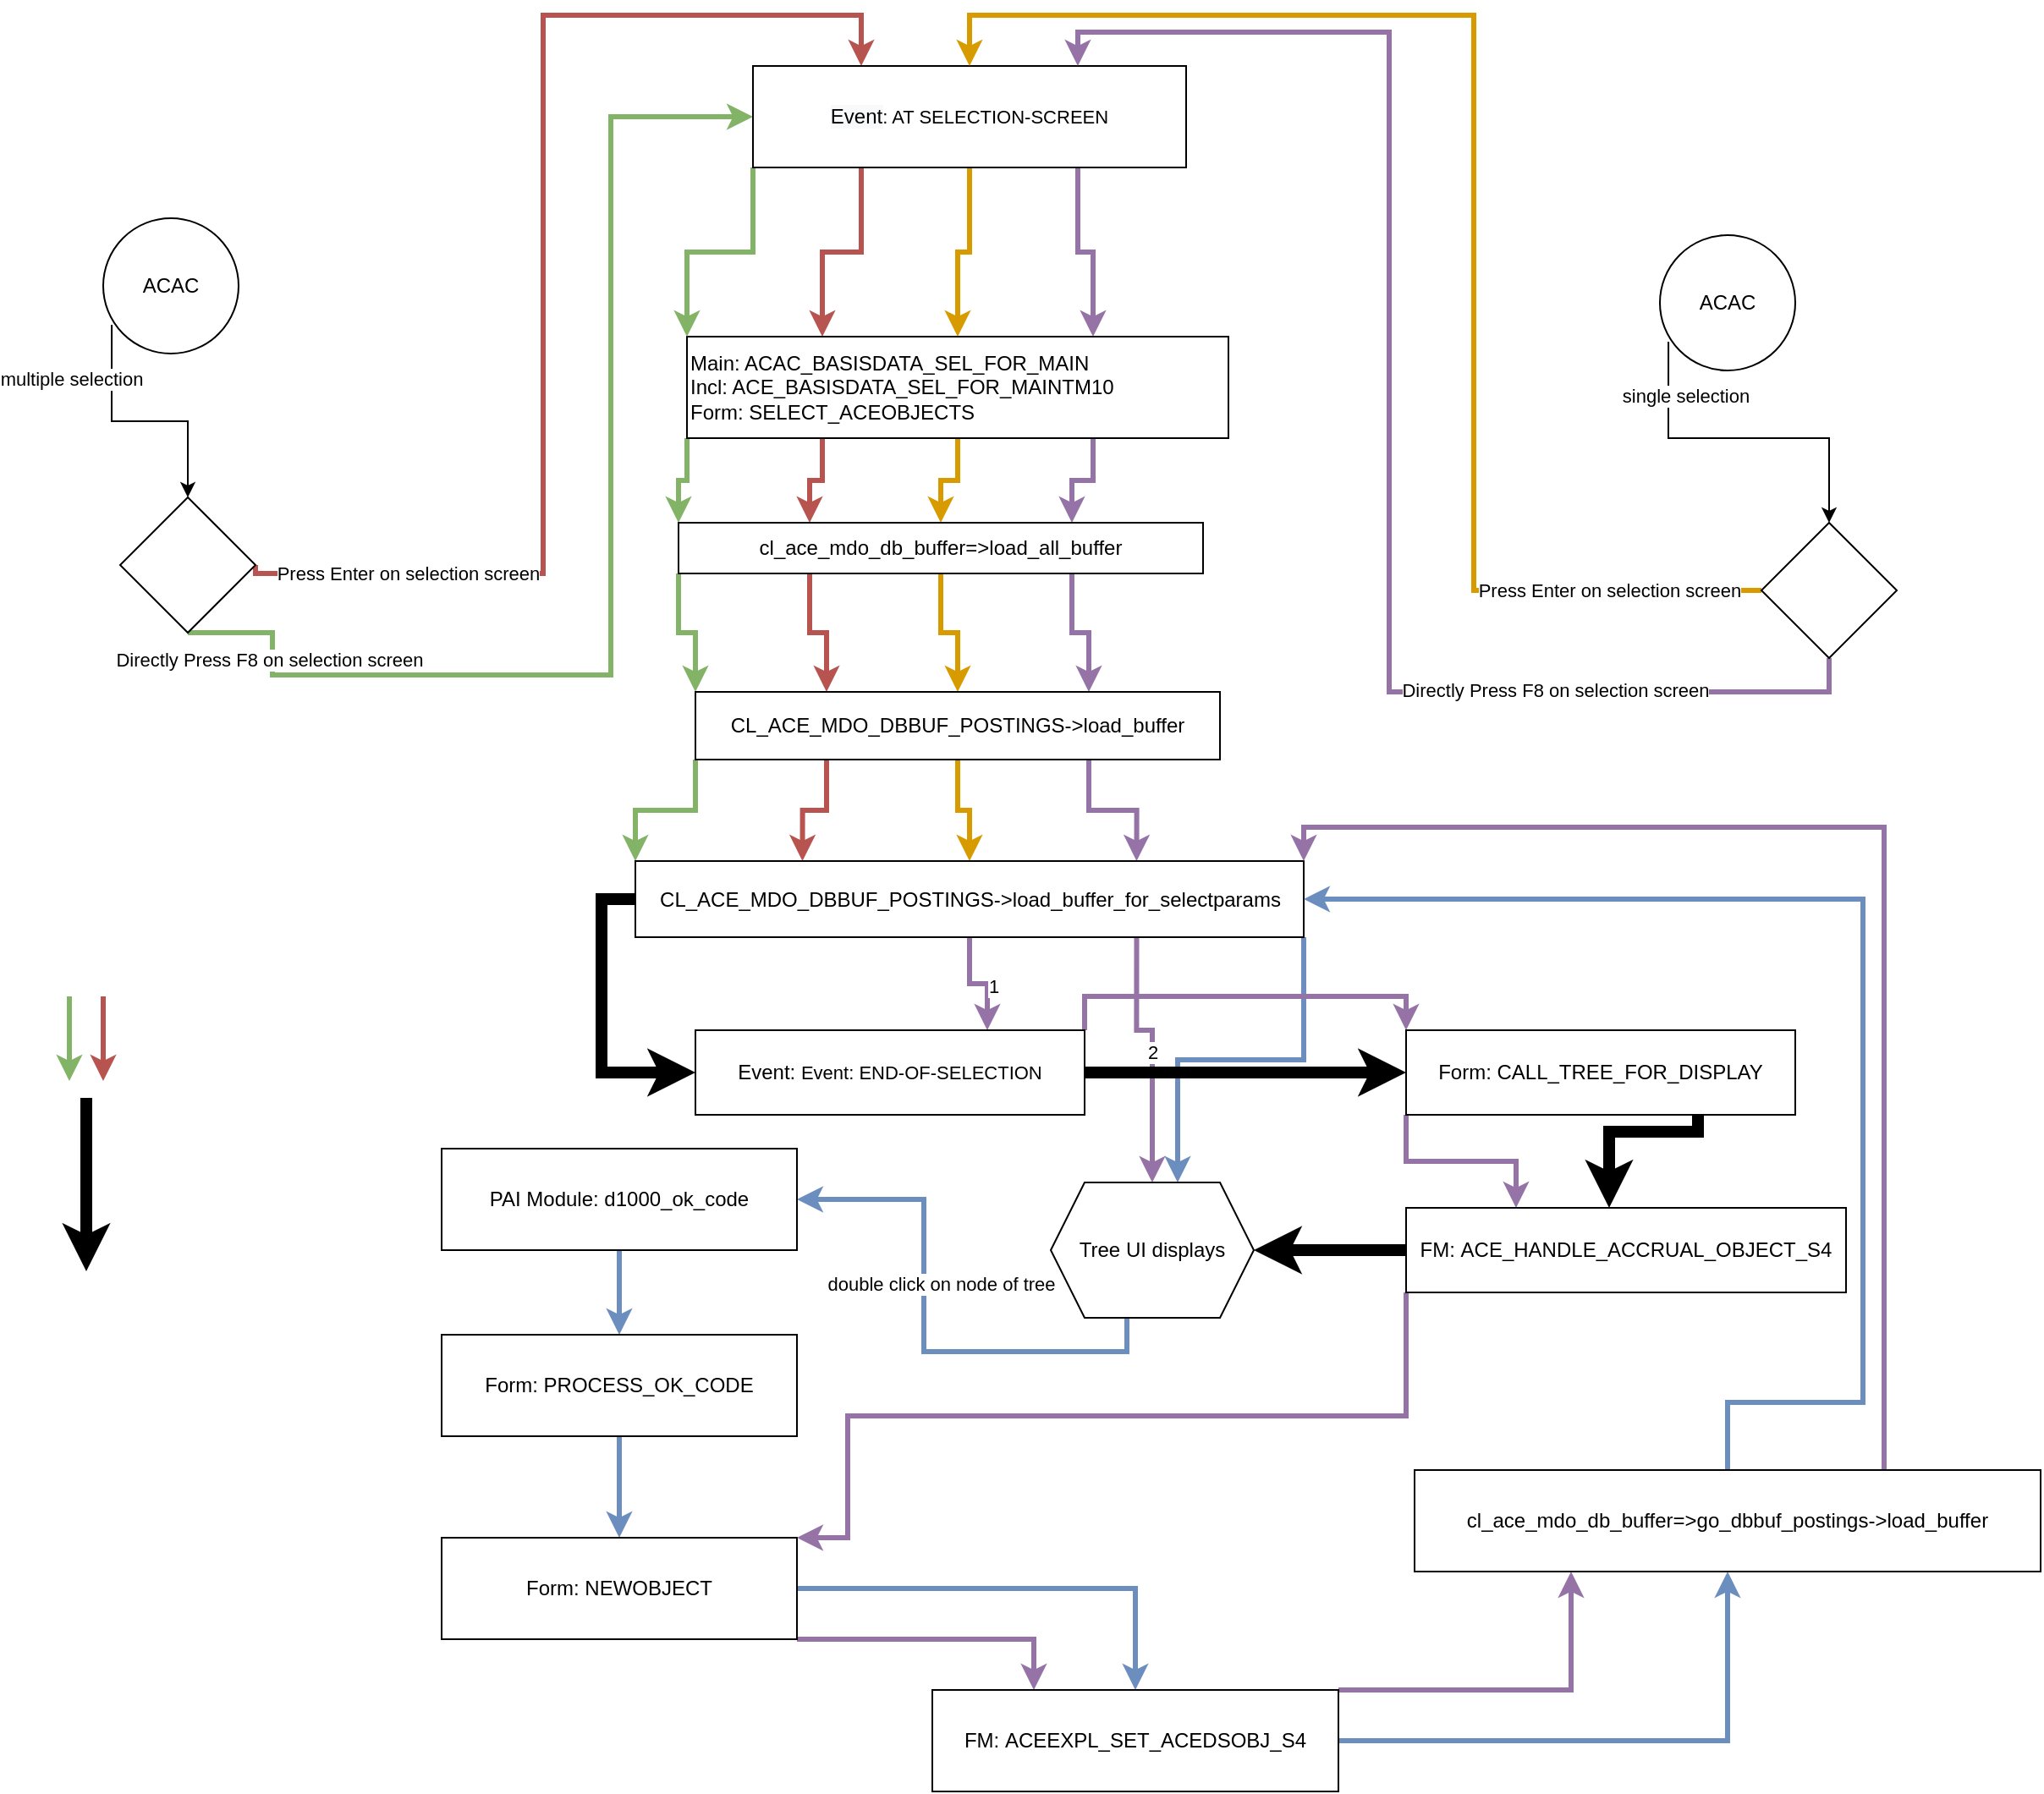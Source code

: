 <mxfile version="13.7.5" type="github">
  <diagram id="0mYaCN3qe747mq3e9iOZ" name="Page-1">
    <mxGraphModel dx="2622" dy="773" grid="1" gridSize="10" guides="1" tooltips="1" connect="1" arrows="1" fold="1" page="1" pageScale="1" pageWidth="1200" pageHeight="1920" math="0" shadow="0">
      <root>
        <mxCell id="0" />
        <mxCell id="1" parent="0" />
        <mxCell id="40Ze9KYtn5aqHLdsqzYY-5" value="" style="edgeStyle=orthogonalEdgeStyle;rounded=0;orthogonalLoop=1;jettySize=auto;html=1;strokeColor=#b85450;strokeWidth=3;fillColor=#f8cecc;exitX=0.25;exitY=1;exitDx=0;exitDy=0;entryX=0.25;entryY=0;entryDx=0;entryDy=0;" parent="1" source="rgbOEal_TrCjj79onmxh-1" target="40Ze9KYtn5aqHLdsqzYY-4" edge="1">
          <mxGeometry relative="1" as="geometry" />
        </mxCell>
        <mxCell id="40Ze9KYtn5aqHLdsqzYY-27" style="edgeStyle=orthogonalEdgeStyle;rounded=0;orthogonalLoop=1;jettySize=auto;html=1;exitX=0;exitY=1;exitDx=0;exitDy=0;entryX=0;entryY=0;entryDx=0;entryDy=0;strokeWidth=3;strokeColor=#82b366;fillColor=#d5e8d4;" parent="1" source="rgbOEal_TrCjj79onmxh-1" target="40Ze9KYtn5aqHLdsqzYY-4" edge="1">
          <mxGeometry relative="1" as="geometry" />
        </mxCell>
        <mxCell id="ZwONIrTSn7If3N10A5RL-27" style="edgeStyle=orthogonalEdgeStyle;rounded=0;orthogonalLoop=1;jettySize=auto;html=1;exitX=0.5;exitY=1;exitDx=0;exitDy=0;strokeColor=#d79b00;strokeWidth=3;fillColor=#ffe6cc;" edge="1" parent="1" source="rgbOEal_TrCjj79onmxh-1" target="40Ze9KYtn5aqHLdsqzYY-4">
          <mxGeometry relative="1" as="geometry" />
        </mxCell>
        <mxCell id="ZwONIrTSn7If3N10A5RL-36" style="edgeStyle=orthogonalEdgeStyle;rounded=0;orthogonalLoop=1;jettySize=auto;html=1;exitX=0.75;exitY=1;exitDx=0;exitDy=0;entryX=0.75;entryY=0;entryDx=0;entryDy=0;strokeColor=#9673a6;strokeWidth=3;fillColor=#e1d5e7;" edge="1" parent="1" source="rgbOEal_TrCjj79onmxh-1" target="40Ze9KYtn5aqHLdsqzYY-4">
          <mxGeometry relative="1" as="geometry" />
        </mxCell>
        <mxCell id="rgbOEal_TrCjj79onmxh-1" value="Main: ACAC_BASISDATA_SEL_FOR_MAIN&lt;br&gt;&lt;div&gt;&lt;span&gt;Incl: ACE_BASISDATA_SEL_FOR_MAINTM10&lt;/span&gt;&lt;/div&gt;&lt;div&gt;&lt;/div&gt;Form: SELECT_ACEOBJECTS" style="rounded=0;whiteSpace=wrap;html=1;align=left;" parent="1" vertex="1">
          <mxGeometry x="395" y="200" width="320" height="60" as="geometry" />
        </mxCell>
        <mxCell id="40Ze9KYtn5aqHLdsqzYY-2" style="edgeStyle=orthogonalEdgeStyle;rounded=0;orthogonalLoop=1;jettySize=auto;html=1;exitX=0.063;exitY=0.788;exitDx=0;exitDy=0;exitPerimeter=0;entryX=0.5;entryY=0;entryDx=0;entryDy=0;" parent="1" source="40Ze9KYtn5aqHLdsqzYY-1" target="40Ze9KYtn5aqHLdsqzYY-10" edge="1">
          <mxGeometry relative="1" as="geometry">
            <Array as="points">
              <mxPoint x="55" y="250" />
              <mxPoint x="100" y="250" />
            </Array>
          </mxGeometry>
        </mxCell>
        <mxCell id="40Ze9KYtn5aqHLdsqzYY-3" value="multiple selection" style="edgeLabel;html=1;align=center;verticalAlign=middle;resizable=0;points=[];" parent="40Ze9KYtn5aqHLdsqzYY-2" vertex="1" connectable="0">
          <mxGeometry x="0.226" y="3" relative="1" as="geometry">
            <mxPoint x="-57.04" y="-22" as="offset" />
          </mxGeometry>
        </mxCell>
        <mxCell id="40Ze9KYtn5aqHLdsqzYY-1" value="ACAC" style="ellipse;whiteSpace=wrap;html=1;aspect=fixed;" parent="1" vertex="1">
          <mxGeometry x="50" y="130" width="80" height="80" as="geometry" />
        </mxCell>
        <mxCell id="40Ze9KYtn5aqHLdsqzYY-7" value="" style="edgeStyle=orthogonalEdgeStyle;rounded=0;orthogonalLoop=1;jettySize=auto;html=1;strokeColor=#b85450;strokeWidth=3;fillColor=#f8cecc;exitX=0.25;exitY=1;exitDx=0;exitDy=0;entryX=0.25;entryY=0;entryDx=0;entryDy=0;" parent="1" source="40Ze9KYtn5aqHLdsqzYY-4" target="40Ze9KYtn5aqHLdsqzYY-6" edge="1">
          <mxGeometry relative="1" as="geometry" />
        </mxCell>
        <mxCell id="40Ze9KYtn5aqHLdsqzYY-28" style="edgeStyle=orthogonalEdgeStyle;rounded=0;orthogonalLoop=1;jettySize=auto;html=1;exitX=0;exitY=1;exitDx=0;exitDy=0;entryX=0;entryY=0;entryDx=0;entryDy=0;strokeWidth=3;strokeColor=#82b366;fillColor=#d5e8d4;" parent="1" source="40Ze9KYtn5aqHLdsqzYY-4" target="40Ze9KYtn5aqHLdsqzYY-6" edge="1">
          <mxGeometry relative="1" as="geometry" />
        </mxCell>
        <mxCell id="ZwONIrTSn7If3N10A5RL-28" style="edgeStyle=orthogonalEdgeStyle;rounded=0;orthogonalLoop=1;jettySize=auto;html=1;entryX=0.5;entryY=0;entryDx=0;entryDy=0;strokeColor=#d79b00;strokeWidth=3;fillColor=#ffe6cc;" edge="1" parent="1" source="40Ze9KYtn5aqHLdsqzYY-4" target="40Ze9KYtn5aqHLdsqzYY-6">
          <mxGeometry relative="1" as="geometry" />
        </mxCell>
        <mxCell id="ZwONIrTSn7If3N10A5RL-37" style="edgeStyle=orthogonalEdgeStyle;rounded=0;orthogonalLoop=1;jettySize=auto;html=1;exitX=0.75;exitY=1;exitDx=0;exitDy=0;entryX=0.75;entryY=0;entryDx=0;entryDy=0;strokeColor=#9673a6;strokeWidth=3;fillColor=#e1d5e7;" edge="1" parent="1" source="40Ze9KYtn5aqHLdsqzYY-4" target="40Ze9KYtn5aqHLdsqzYY-6">
          <mxGeometry relative="1" as="geometry" />
        </mxCell>
        <mxCell id="40Ze9KYtn5aqHLdsqzYY-4" value="cl_ace_mdo_db_buffer=&amp;gt;load_all_buffer" style="rounded=0;whiteSpace=wrap;html=1;" parent="1" vertex="1">
          <mxGeometry x="390" y="310" width="310" height="30" as="geometry" />
        </mxCell>
        <mxCell id="40Ze9KYtn5aqHLdsqzYY-9" value="" style="edgeStyle=orthogonalEdgeStyle;rounded=0;orthogonalLoop=1;jettySize=auto;html=1;strokeColor=#b85450;strokeWidth=3;fillColor=#f8cecc;exitX=0.25;exitY=1;exitDx=0;exitDy=0;entryX=0.25;entryY=0;entryDx=0;entryDy=0;" parent="1" source="40Ze9KYtn5aqHLdsqzYY-6" target="40Ze9KYtn5aqHLdsqzYY-8" edge="1">
          <mxGeometry relative="1" as="geometry" />
        </mxCell>
        <mxCell id="40Ze9KYtn5aqHLdsqzYY-29" style="edgeStyle=orthogonalEdgeStyle;rounded=0;orthogonalLoop=1;jettySize=auto;html=1;exitX=0;exitY=1;exitDx=0;exitDy=0;entryX=0;entryY=0;entryDx=0;entryDy=0;strokeWidth=3;strokeColor=#82b366;fillColor=#d5e8d4;" parent="1" source="40Ze9KYtn5aqHLdsqzYY-6" target="40Ze9KYtn5aqHLdsqzYY-8" edge="1">
          <mxGeometry relative="1" as="geometry" />
        </mxCell>
        <mxCell id="ZwONIrTSn7If3N10A5RL-29" style="edgeStyle=orthogonalEdgeStyle;rounded=0;orthogonalLoop=1;jettySize=auto;html=1;exitX=0.5;exitY=1;exitDx=0;exitDy=0;entryX=0.5;entryY=0;entryDx=0;entryDy=0;strokeColor=#d79b00;strokeWidth=3;fillColor=#ffe6cc;" edge="1" parent="1" source="40Ze9KYtn5aqHLdsqzYY-6" target="40Ze9KYtn5aqHLdsqzYY-8">
          <mxGeometry relative="1" as="geometry" />
        </mxCell>
        <mxCell id="ZwONIrTSn7If3N10A5RL-38" style="edgeStyle=orthogonalEdgeStyle;rounded=0;orthogonalLoop=1;jettySize=auto;html=1;exitX=0.75;exitY=1;exitDx=0;exitDy=0;entryX=0.75;entryY=0;entryDx=0;entryDy=0;strokeColor=#9673a6;strokeWidth=3;fillColor=#e1d5e7;" edge="1" parent="1" source="40Ze9KYtn5aqHLdsqzYY-6" target="40Ze9KYtn5aqHLdsqzYY-8">
          <mxGeometry relative="1" as="geometry" />
        </mxCell>
        <mxCell id="40Ze9KYtn5aqHLdsqzYY-6" value="CL_ACE_MDO_DBBUF_POSTINGS-&amp;gt;load_buffer" style="rounded=0;whiteSpace=wrap;html=1;" parent="1" vertex="1">
          <mxGeometry x="400" y="410" width="310" height="40" as="geometry" />
        </mxCell>
        <mxCell id="ZwONIrTSn7If3N10A5RL-15" style="edgeStyle=orthogonalEdgeStyle;rounded=0;orthogonalLoop=1;jettySize=auto;html=1;strokeWidth=7;entryX=0;entryY=0.5;entryDx=0;entryDy=0;exitX=0;exitY=0.5;exitDx=0;exitDy=0;" edge="1" parent="1" source="40Ze9KYtn5aqHLdsqzYY-8" target="ZwONIrTSn7If3N10A5RL-30">
          <mxGeometry relative="1" as="geometry" />
        </mxCell>
        <mxCell id="ZwONIrTSn7If3N10A5RL-39" style="edgeStyle=orthogonalEdgeStyle;rounded=0;orthogonalLoop=1;jettySize=auto;html=1;exitX=0.5;exitY=1;exitDx=0;exitDy=0;entryX=0.75;entryY=0;entryDx=0;entryDy=0;strokeColor=#9673a6;strokeWidth=3;fillColor=#e1d5e7;" edge="1" parent="1" source="40Ze9KYtn5aqHLdsqzYY-8" target="ZwONIrTSn7If3N10A5RL-30">
          <mxGeometry relative="1" as="geometry" />
        </mxCell>
        <mxCell id="ZwONIrTSn7If3N10A5RL-55" value="1" style="edgeLabel;html=1;align=center;verticalAlign=middle;resizable=0;points=[];" vertex="1" connectable="0" parent="ZwONIrTSn7If3N10A5RL-39">
          <mxGeometry x="0.191" y="3" relative="1" as="geometry">
            <mxPoint as="offset" />
          </mxGeometry>
        </mxCell>
        <mxCell id="ZwONIrTSn7If3N10A5RL-56" value="2" style="edgeStyle=orthogonalEdgeStyle;rounded=0;orthogonalLoop=1;jettySize=auto;html=1;exitX=0.75;exitY=1;exitDx=0;exitDy=0;strokeColor=#9673a6;strokeWidth=3;fillColor=#e1d5e7;" edge="1" parent="1" source="40Ze9KYtn5aqHLdsqzYY-8" target="40Ze9KYtn5aqHLdsqzYY-15">
          <mxGeometry relative="1" as="geometry">
            <Array as="points">
              <mxPoint x="661" y="610" />
              <mxPoint x="670" y="610" />
            </Array>
          </mxGeometry>
        </mxCell>
        <mxCell id="ZwONIrTSn7If3N10A5RL-57" style="edgeStyle=orthogonalEdgeStyle;rounded=0;orthogonalLoop=1;jettySize=auto;html=1;exitX=1;exitY=1;exitDx=0;exitDy=0;entryX=0.625;entryY=0;entryDx=0;entryDy=0;strokeColor=#6c8ebf;strokeWidth=3;fillColor=#dae8fc;" edge="1" parent="1" source="40Ze9KYtn5aqHLdsqzYY-8" target="40Ze9KYtn5aqHLdsqzYY-15">
          <mxGeometry relative="1" as="geometry" />
        </mxCell>
        <mxCell id="40Ze9KYtn5aqHLdsqzYY-8" value="CL_ACE_MDO_DBBUF_POSTINGS-&amp;gt;load_buffer_for_selectparams" style="rounded=0;whiteSpace=wrap;html=1;" parent="1" vertex="1">
          <mxGeometry x="364.5" y="510" width="395" height="45" as="geometry" />
        </mxCell>
        <mxCell id="40Ze9KYtn5aqHLdsqzYY-11" style="edgeStyle=orthogonalEdgeStyle;rounded=0;orthogonalLoop=1;jettySize=auto;html=1;exitX=1;exitY=0.5;exitDx=0;exitDy=0;fillColor=#f8cecc;strokeColor=#b85450;strokeWidth=3;entryX=0.25;entryY=0;entryDx=0;entryDy=0;" parent="1" source="40Ze9KYtn5aqHLdsqzYY-10" target="40Ze9KYtn5aqHLdsqzYY-22" edge="1">
          <mxGeometry relative="1" as="geometry">
            <mxPoint x="540" y="200" as="targetPoint" />
            <Array as="points">
              <mxPoint x="310" y="340" />
              <mxPoint x="310" y="10" />
              <mxPoint x="498" y="10" />
            </Array>
          </mxGeometry>
        </mxCell>
        <mxCell id="ZwONIrTSn7If3N10A5RL-24" value="Press Enter on selection screen" style="edgeLabel;html=1;align=center;verticalAlign=middle;resizable=0;points=[];" vertex="1" connectable="0" parent="40Ze9KYtn5aqHLdsqzYY-11">
          <mxGeometry x="-0.823" y="-1" relative="1" as="geometry">
            <mxPoint x="31" y="-1" as="offset" />
          </mxGeometry>
        </mxCell>
        <mxCell id="40Ze9KYtn5aqHLdsqzYY-20" style="edgeStyle=orthogonalEdgeStyle;rounded=0;orthogonalLoop=1;jettySize=auto;html=1;exitX=0.5;exitY=1;exitDx=0;exitDy=0;entryX=0;entryY=0.5;entryDx=0;entryDy=0;strokeWidth=3;strokeColor=#82b366;fillColor=#d5e8d4;" parent="1" source="40Ze9KYtn5aqHLdsqzYY-10" target="40Ze9KYtn5aqHLdsqzYY-22" edge="1">
          <mxGeometry relative="1" as="geometry">
            <Array as="points">
              <mxPoint x="150" y="400" />
              <mxPoint x="350" y="400" />
              <mxPoint x="350" y="70" />
            </Array>
          </mxGeometry>
        </mxCell>
        <mxCell id="40Ze9KYtn5aqHLdsqzYY-21" value="Directly Press F8 on selection screen" style="edgeLabel;html=1;align=center;verticalAlign=middle;resizable=0;points=[];" parent="40Ze9KYtn5aqHLdsqzYY-20" vertex="1" connectable="0">
          <mxGeometry x="-0.81" y="-2" relative="1" as="geometry">
            <mxPoint as="offset" />
          </mxGeometry>
        </mxCell>
        <mxCell id="40Ze9KYtn5aqHLdsqzYY-10" value="" style="rhombus;whiteSpace=wrap;html=1;" parent="1" vertex="1">
          <mxGeometry x="60" y="295" width="80" height="80" as="geometry" />
        </mxCell>
        <mxCell id="ZwONIrTSn7If3N10A5RL-3" value="" style="edgeStyle=orthogonalEdgeStyle;rounded=0;orthogonalLoop=1;jettySize=auto;html=1;strokeWidth=3;exitX=0.375;exitY=1;exitDx=0;exitDy=0;fillColor=#dae8fc;strokeColor=#6c8ebf;" edge="1" parent="1" source="40Ze9KYtn5aqHLdsqzYY-15" target="ZwONIrTSn7If3N10A5RL-2">
          <mxGeometry relative="1" as="geometry" />
        </mxCell>
        <mxCell id="ZwONIrTSn7If3N10A5RL-4" value="double click on node of tree" style="edgeLabel;html=1;align=center;verticalAlign=middle;resizable=0;points=[];" vertex="1" connectable="0" parent="ZwONIrTSn7If3N10A5RL-3">
          <mxGeometry x="-0.098" relative="1" as="geometry">
            <mxPoint x="7" y="-40" as="offset" />
          </mxGeometry>
        </mxCell>
        <mxCell id="40Ze9KYtn5aqHLdsqzYY-15" value="Tree UI displays" style="shape=hexagon;perimeter=hexagonPerimeter2;whiteSpace=wrap;html=1;fixedSize=1;" parent="1" vertex="1">
          <mxGeometry x="610" y="700" width="120" height="80" as="geometry" />
        </mxCell>
        <mxCell id="40Ze9KYtn5aqHLdsqzYY-24" style="edgeStyle=orthogonalEdgeStyle;rounded=0;orthogonalLoop=1;jettySize=auto;html=1;strokeWidth=3;strokeColor=#b85450;fillColor=#f8cecc;entryX=0.25;entryY=0;entryDx=0;entryDy=0;exitX=0.25;exitY=1;exitDx=0;exitDy=0;" parent="1" source="40Ze9KYtn5aqHLdsqzYY-22" target="rgbOEal_TrCjj79onmxh-1" edge="1">
          <mxGeometry relative="1" as="geometry" />
        </mxCell>
        <mxCell id="40Ze9KYtn5aqHLdsqzYY-25" style="edgeStyle=orthogonalEdgeStyle;rounded=0;orthogonalLoop=1;jettySize=auto;html=1;exitX=0;exitY=1;exitDx=0;exitDy=0;entryX=0;entryY=0;entryDx=0;entryDy=0;strokeWidth=3;strokeColor=#82b366;fillColor=#d5e8d4;" parent="1" source="40Ze9KYtn5aqHLdsqzYY-22" target="rgbOEal_TrCjj79onmxh-1" edge="1">
          <mxGeometry relative="1" as="geometry" />
        </mxCell>
        <mxCell id="ZwONIrTSn7If3N10A5RL-26" style="edgeStyle=orthogonalEdgeStyle;rounded=0;orthogonalLoop=1;jettySize=auto;html=1;exitX=0.5;exitY=1;exitDx=0;exitDy=0;strokeColor=#d79b00;strokeWidth=3;fillColor=#ffe6cc;" edge="1" parent="1" source="40Ze9KYtn5aqHLdsqzYY-22" target="rgbOEal_TrCjj79onmxh-1">
          <mxGeometry relative="1" as="geometry" />
        </mxCell>
        <mxCell id="ZwONIrTSn7If3N10A5RL-35" style="edgeStyle=orthogonalEdgeStyle;rounded=0;orthogonalLoop=1;jettySize=auto;html=1;exitX=0.75;exitY=1;exitDx=0;exitDy=0;entryX=0.75;entryY=0;entryDx=0;entryDy=0;strokeColor=#9673a6;strokeWidth=3;fillColor=#e1d5e7;" edge="1" parent="1" source="40Ze9KYtn5aqHLdsqzYY-22" target="rgbOEal_TrCjj79onmxh-1">
          <mxGeometry relative="1" as="geometry" />
        </mxCell>
        <mxCell id="40Ze9KYtn5aqHLdsqzYY-22" value="&lt;span style=&quot;background-color: rgb(248 , 249 , 250)&quot;&gt;Event&lt;/span&gt;&lt;span style=&quot;font-size: 11px ; background-color: rgb(255 , 255 , 255)&quot;&gt;: AT SELECTION-SCREEN&lt;/span&gt;" style="rounded=0;whiteSpace=wrap;html=1;" parent="1" vertex="1">
          <mxGeometry x="434" y="40" width="256" height="60" as="geometry" />
        </mxCell>
        <mxCell id="ZwONIrTSn7If3N10A5RL-6" value="" style="edgeStyle=orthogonalEdgeStyle;rounded=0;orthogonalLoop=1;jettySize=auto;html=1;strokeWidth=3;strokeColor=#6c8ebf;fillColor=#dae8fc;" edge="1" parent="1" source="ZwONIrTSn7If3N10A5RL-2" target="ZwONIrTSn7If3N10A5RL-5">
          <mxGeometry relative="1" as="geometry" />
        </mxCell>
        <mxCell id="ZwONIrTSn7If3N10A5RL-2" value="PAI Module:&amp;nbsp;d1000_ok_code" style="whiteSpace=wrap;html=1;" vertex="1" parent="1">
          <mxGeometry x="250" y="680" width="210" height="60" as="geometry" />
        </mxCell>
        <mxCell id="ZwONIrTSn7If3N10A5RL-8" value="" style="edgeStyle=orthogonalEdgeStyle;rounded=0;orthogonalLoop=1;jettySize=auto;html=1;strokeWidth=3;strokeColor=#6c8ebf;fillColor=#dae8fc;" edge="1" parent="1" source="ZwONIrTSn7If3N10A5RL-5" target="ZwONIrTSn7If3N10A5RL-7">
          <mxGeometry relative="1" as="geometry" />
        </mxCell>
        <mxCell id="ZwONIrTSn7If3N10A5RL-5" value="Form:&amp;nbsp;PROCESS_OK_CODE" style="whiteSpace=wrap;html=1;" vertex="1" parent="1">
          <mxGeometry x="250" y="790" width="210" height="60" as="geometry" />
        </mxCell>
        <mxCell id="ZwONIrTSn7If3N10A5RL-10" value="" style="edgeStyle=orthogonalEdgeStyle;rounded=0;orthogonalLoop=1;jettySize=auto;html=1;strokeWidth=3;strokeColor=#6c8ebf;fillColor=#dae8fc;" edge="1" parent="1" source="ZwONIrTSn7If3N10A5RL-7" target="ZwONIrTSn7If3N10A5RL-9">
          <mxGeometry relative="1" as="geometry" />
        </mxCell>
        <mxCell id="ZwONIrTSn7If3N10A5RL-48" style="edgeStyle=orthogonalEdgeStyle;rounded=0;orthogonalLoop=1;jettySize=auto;html=1;exitX=1;exitY=1;exitDx=0;exitDy=0;entryX=0.25;entryY=0;entryDx=0;entryDy=0;strokeColor=#9673a6;strokeWidth=3;fillColor=#e1d5e7;" edge="1" parent="1" source="ZwONIrTSn7If3N10A5RL-7" target="ZwONIrTSn7If3N10A5RL-9">
          <mxGeometry relative="1" as="geometry">
            <Array as="points">
              <mxPoint x="600" y="970" />
            </Array>
          </mxGeometry>
        </mxCell>
        <mxCell id="ZwONIrTSn7If3N10A5RL-7" value="Form:&amp;nbsp;NEWOBJECT" style="whiteSpace=wrap;html=1;" vertex="1" parent="1">
          <mxGeometry x="250" y="910" width="210" height="60" as="geometry" />
        </mxCell>
        <mxCell id="ZwONIrTSn7If3N10A5RL-12" value="" style="edgeStyle=orthogonalEdgeStyle;rounded=0;orthogonalLoop=1;jettySize=auto;html=1;strokeWidth=3;strokeColor=#6c8ebf;fillColor=#dae8fc;" edge="1" parent="1" source="ZwONIrTSn7If3N10A5RL-9" target="ZwONIrTSn7If3N10A5RL-11">
          <mxGeometry relative="1" as="geometry" />
        </mxCell>
        <mxCell id="ZwONIrTSn7If3N10A5RL-49" style="edgeStyle=orthogonalEdgeStyle;rounded=0;orthogonalLoop=1;jettySize=auto;html=1;exitX=1;exitY=0;exitDx=0;exitDy=0;entryX=0.25;entryY=1;entryDx=0;entryDy=0;strokeColor=#9673a6;strokeWidth=3;fillColor=#e1d5e7;" edge="1" parent="1" source="ZwONIrTSn7If3N10A5RL-9" target="ZwONIrTSn7If3N10A5RL-11">
          <mxGeometry relative="1" as="geometry">
            <Array as="points">
              <mxPoint x="918" y="1000" />
            </Array>
          </mxGeometry>
        </mxCell>
        <mxCell id="ZwONIrTSn7If3N10A5RL-9" value="FM:&amp;nbsp;ACEEXPL_SET_ACEDSOBJ_S4" style="whiteSpace=wrap;html=1;" vertex="1" parent="1">
          <mxGeometry x="540" y="1000" width="240" height="60" as="geometry" />
        </mxCell>
        <mxCell id="ZwONIrTSn7If3N10A5RL-13" style="edgeStyle=orthogonalEdgeStyle;rounded=0;orthogonalLoop=1;jettySize=auto;html=1;exitX=0.5;exitY=0;exitDx=0;exitDy=0;strokeWidth=3;strokeColor=#6c8ebf;fillColor=#dae8fc;entryX=1;entryY=0.5;entryDx=0;entryDy=0;" edge="1" parent="1" source="ZwONIrTSn7If3N10A5RL-11" target="40Ze9KYtn5aqHLdsqzYY-8">
          <mxGeometry relative="1" as="geometry">
            <mxPoint x="750" y="560" as="targetPoint" />
            <Array as="points">
              <mxPoint x="1010" y="830" />
              <mxPoint x="1090" y="830" />
              <mxPoint x="1090" y="533" />
            </Array>
          </mxGeometry>
        </mxCell>
        <mxCell id="ZwONIrTSn7If3N10A5RL-51" style="edgeStyle=orthogonalEdgeStyle;rounded=0;orthogonalLoop=1;jettySize=auto;html=1;exitX=0.75;exitY=0;exitDx=0;exitDy=0;entryX=1;entryY=0;entryDx=0;entryDy=0;strokeColor=#9673a6;strokeWidth=3;fillColor=#e1d5e7;" edge="1" parent="1" source="ZwONIrTSn7If3N10A5RL-11" target="40Ze9KYtn5aqHLdsqzYY-8">
          <mxGeometry relative="1" as="geometry" />
        </mxCell>
        <mxCell id="ZwONIrTSn7If3N10A5RL-11" value="cl_ace_mdo_db_buffer=&amp;gt;go_dbbuf_postings-&amp;gt;load_buffer" style="whiteSpace=wrap;html=1;" vertex="1" parent="1">
          <mxGeometry x="825" y="870" width="370" height="60" as="geometry" />
        </mxCell>
        <mxCell id="ZwONIrTSn7If3N10A5RL-17" style="edgeStyle=orthogonalEdgeStyle;rounded=0;orthogonalLoop=1;jettySize=auto;html=1;exitX=0.063;exitY=0.788;exitDx=0;exitDy=0;exitPerimeter=0;" edge="1" parent="1" source="ZwONIrTSn7If3N10A5RL-19" target="ZwONIrTSn7If3N10A5RL-20">
          <mxGeometry relative="1" as="geometry">
            <Array as="points">
              <mxPoint x="975" y="260" />
              <mxPoint x="1070" y="260" />
            </Array>
          </mxGeometry>
        </mxCell>
        <mxCell id="ZwONIrTSn7If3N10A5RL-18" value="single selection" style="edgeLabel;html=1;align=center;verticalAlign=middle;resizable=0;points=[];" vertex="1" connectable="0" parent="ZwONIrTSn7If3N10A5RL-17">
          <mxGeometry x="0.226" y="3" relative="1" as="geometry">
            <mxPoint x="-57.04" y="-22" as="offset" />
          </mxGeometry>
        </mxCell>
        <mxCell id="ZwONIrTSn7If3N10A5RL-19" value="ACAC" style="ellipse;whiteSpace=wrap;html=1;aspect=fixed;" vertex="1" parent="1">
          <mxGeometry x="970" y="140" width="80" height="80" as="geometry" />
        </mxCell>
        <mxCell id="ZwONIrTSn7If3N10A5RL-22" style="edgeStyle=orthogonalEdgeStyle;rounded=0;orthogonalLoop=1;jettySize=auto;html=1;entryX=0.5;entryY=0;entryDx=0;entryDy=0;strokeColor=#d79b00;strokeWidth=3;fillColor=#ffe6cc;" edge="1" parent="1" source="ZwONIrTSn7If3N10A5RL-20" target="40Ze9KYtn5aqHLdsqzYY-22">
          <mxGeometry relative="1" as="geometry">
            <Array as="points">
              <mxPoint x="860" y="350" />
              <mxPoint x="860" y="10" />
              <mxPoint x="562" y="10" />
            </Array>
          </mxGeometry>
        </mxCell>
        <mxCell id="ZwONIrTSn7If3N10A5RL-25" value="Press Enter on selection screen" style="edgeLabel;html=1;align=center;verticalAlign=middle;resizable=0;points=[];" vertex="1" connectable="0" parent="ZwONIrTSn7If3N10A5RL-22">
          <mxGeometry x="-0.826" y="-1" relative="1" as="geometry">
            <mxPoint x="-17" y="1" as="offset" />
          </mxGeometry>
        </mxCell>
        <mxCell id="ZwONIrTSn7If3N10A5RL-33" style="edgeStyle=orthogonalEdgeStyle;rounded=0;orthogonalLoop=1;jettySize=auto;html=1;exitX=0.5;exitY=1;exitDx=0;exitDy=0;entryX=0.75;entryY=0;entryDx=0;entryDy=0;strokeColor=#9673a6;strokeWidth=3;fillColor=#e1d5e7;" edge="1" parent="1" source="ZwONIrTSn7If3N10A5RL-20" target="40Ze9KYtn5aqHLdsqzYY-22">
          <mxGeometry relative="1" as="geometry">
            <Array as="points">
              <mxPoint x="1070" y="410" />
              <mxPoint x="810" y="410" />
              <mxPoint x="810" y="20" />
              <mxPoint x="626" y="20" />
            </Array>
          </mxGeometry>
        </mxCell>
        <mxCell id="ZwONIrTSn7If3N10A5RL-34" value="Directly Press F8 on selection screen" style="edgeLabel;html=1;align=center;verticalAlign=middle;resizable=0;points=[];" vertex="1" connectable="0" parent="ZwONIrTSn7If3N10A5RL-33">
          <mxGeometry x="-0.583" y="-1" relative="1" as="geometry">
            <mxPoint as="offset" />
          </mxGeometry>
        </mxCell>
        <mxCell id="ZwONIrTSn7If3N10A5RL-20" value="" style="rhombus;whiteSpace=wrap;html=1;" vertex="1" parent="1">
          <mxGeometry x="1030" y="310" width="80" height="80" as="geometry" />
        </mxCell>
        <mxCell id="ZwONIrTSn7If3N10A5RL-31" style="edgeStyle=orthogonalEdgeStyle;rounded=0;orthogonalLoop=1;jettySize=auto;html=1;strokeColor=#000000;strokeWidth=7;entryX=0;entryY=0.5;entryDx=0;entryDy=0;" edge="1" parent="1" source="ZwONIrTSn7If3N10A5RL-30" target="ZwONIrTSn7If3N10A5RL-41">
          <mxGeometry relative="1" as="geometry" />
        </mxCell>
        <mxCell id="ZwONIrTSn7If3N10A5RL-45" style="edgeStyle=orthogonalEdgeStyle;rounded=0;orthogonalLoop=1;jettySize=auto;html=1;exitX=1;exitY=0;exitDx=0;exitDy=0;entryX=0;entryY=0;entryDx=0;entryDy=0;strokeColor=#9673a6;strokeWidth=3;fillColor=#e1d5e7;" edge="1" parent="1" source="ZwONIrTSn7If3N10A5RL-30" target="ZwONIrTSn7If3N10A5RL-41">
          <mxGeometry relative="1" as="geometry" />
        </mxCell>
        <mxCell id="ZwONIrTSn7If3N10A5RL-30" value="Event:&amp;nbsp;&lt;span style=&quot;font-size: 11px ; background-color: rgb(255 , 255 , 255)&quot;&gt;Event:&amp;nbsp;&lt;/span&gt;&lt;span style=&quot;font-size: 11px&quot;&gt;END-OF-SELECTION&lt;/span&gt;" style="rounded=0;whiteSpace=wrap;html=1;" vertex="1" parent="1">
          <mxGeometry x="400" y="610" width="230" height="50" as="geometry" />
        </mxCell>
        <mxCell id="ZwONIrTSn7If3N10A5RL-43" style="edgeStyle=orthogonalEdgeStyle;rounded=0;orthogonalLoop=1;jettySize=auto;html=1;exitX=0.75;exitY=1;exitDx=0;exitDy=0;strokeColor=#000000;strokeWidth=7;" edge="1" parent="1" source="ZwONIrTSn7If3N10A5RL-41" target="ZwONIrTSn7If3N10A5RL-42">
          <mxGeometry relative="1" as="geometry">
            <Array as="points">
              <mxPoint x="993" y="670" />
              <mxPoint x="940" y="670" />
            </Array>
          </mxGeometry>
        </mxCell>
        <mxCell id="ZwONIrTSn7If3N10A5RL-46" style="edgeStyle=orthogonalEdgeStyle;rounded=0;orthogonalLoop=1;jettySize=auto;html=1;exitX=0;exitY=1;exitDx=0;exitDy=0;entryX=0.25;entryY=0;entryDx=0;entryDy=0;strokeColor=#9673a6;strokeWidth=3;fillColor=#e1d5e7;" edge="1" parent="1" source="ZwONIrTSn7If3N10A5RL-41" target="ZwONIrTSn7If3N10A5RL-42">
          <mxGeometry relative="1" as="geometry" />
        </mxCell>
        <mxCell id="ZwONIrTSn7If3N10A5RL-41" value="Form:&amp;nbsp;CALL_TREE_FOR_DISPLAY" style="rounded=0;whiteSpace=wrap;html=1;" vertex="1" parent="1">
          <mxGeometry x="820" y="610" width="230" height="50" as="geometry" />
        </mxCell>
        <mxCell id="ZwONIrTSn7If3N10A5RL-44" style="edgeStyle=orthogonalEdgeStyle;rounded=0;orthogonalLoop=1;jettySize=auto;html=1;entryX=1;entryY=0.5;entryDx=0;entryDy=0;strokeColor=#000000;strokeWidth=7;" edge="1" parent="1" source="ZwONIrTSn7If3N10A5RL-42" target="40Ze9KYtn5aqHLdsqzYY-15">
          <mxGeometry relative="1" as="geometry" />
        </mxCell>
        <mxCell id="ZwONIrTSn7If3N10A5RL-47" style="edgeStyle=orthogonalEdgeStyle;rounded=0;orthogonalLoop=1;jettySize=auto;html=1;exitX=0;exitY=1;exitDx=0;exitDy=0;entryX=1;entryY=0;entryDx=0;entryDy=0;strokeColor=#9673a6;strokeWidth=3;fillColor=#e1d5e7;" edge="1" parent="1" source="ZwONIrTSn7If3N10A5RL-42" target="ZwONIrTSn7If3N10A5RL-7">
          <mxGeometry relative="1" as="geometry">
            <Array as="points">
              <mxPoint x="820" y="838" />
              <mxPoint x="490" y="838" />
              <mxPoint x="490" y="910" />
            </Array>
          </mxGeometry>
        </mxCell>
        <mxCell id="ZwONIrTSn7If3N10A5RL-42" value="FM:&amp;nbsp;ACE_HANDLE_ACCRUAL_OBJECT_S4" style="rounded=0;whiteSpace=wrap;html=1;" vertex="1" parent="1">
          <mxGeometry x="820" y="715" width="260" height="50" as="geometry" />
        </mxCell>
        <mxCell id="ZwONIrTSn7If3N10A5RL-52" style="edgeStyle=orthogonalEdgeStyle;rounded=0;orthogonalLoop=1;jettySize=auto;html=1;strokeWidth=7;entryX=0;entryY=0.5;entryDx=0;entryDy=0;" edge="1" parent="1">
          <mxGeometry relative="1" as="geometry">
            <mxPoint x="40" y="650" as="sourcePoint" />
            <mxPoint x="40" y="752.5" as="targetPoint" />
          </mxGeometry>
        </mxCell>
        <mxCell id="ZwONIrTSn7If3N10A5RL-53" style="edgeStyle=orthogonalEdgeStyle;rounded=0;orthogonalLoop=1;jettySize=auto;html=1;entryX=0;entryY=0;entryDx=0;entryDy=0;strokeWidth=3;strokeColor=#82b366;fillColor=#d5e8d4;" edge="1" parent="1">
          <mxGeometry relative="1" as="geometry">
            <mxPoint x="30" y="590" as="sourcePoint" />
            <mxPoint x="30.0" y="640" as="targetPoint" />
          </mxGeometry>
        </mxCell>
        <mxCell id="ZwONIrTSn7If3N10A5RL-54" value="" style="edgeStyle=orthogonalEdgeStyle;rounded=0;orthogonalLoop=1;jettySize=auto;html=1;strokeColor=#b85450;strokeWidth=3;fillColor=#f8cecc;" edge="1" parent="1">
          <mxGeometry relative="1" as="geometry">
            <mxPoint x="50" y="590" as="sourcePoint" />
            <mxPoint x="50" y="640" as="targetPoint" />
            <Array as="points">
              <mxPoint x="50" y="590" />
            </Array>
          </mxGeometry>
        </mxCell>
      </root>
    </mxGraphModel>
  </diagram>
</mxfile>
